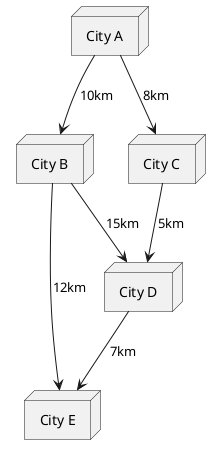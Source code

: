 @startuml

' Define nodes
node "City A" as cityA
node "City B" as cityB
node "City C" as cityC
node "City D" as cityD
node "City E" as cityE

' Define edges with distances
cityA --> cityB : 10km
cityA --> cityC : 8km
cityB --> cityD : 15km
cityB --> cityE : 12km
cityC --> cityD : 5km
cityD --> cityE : 7km

@enduml